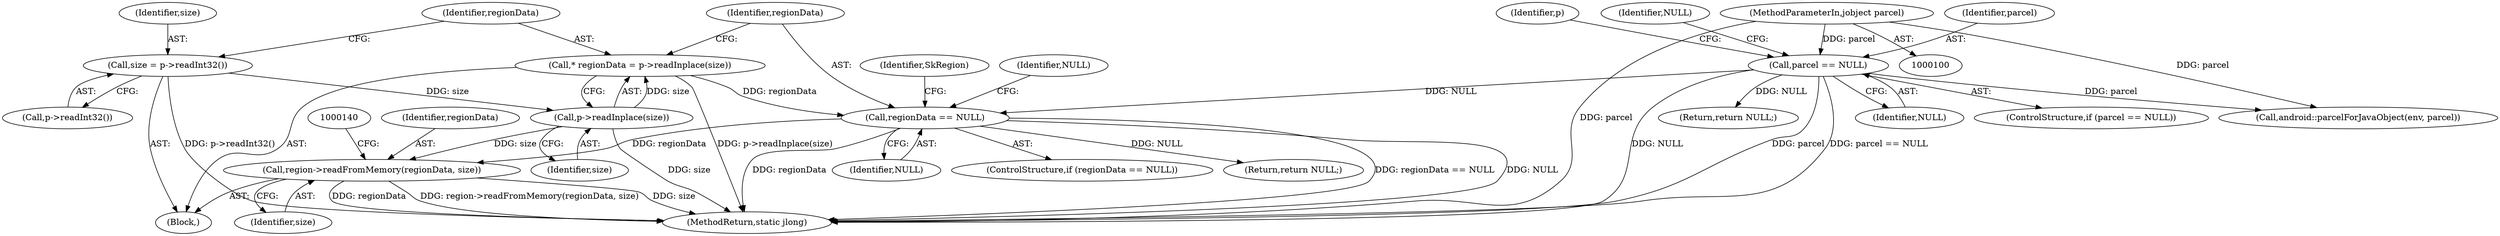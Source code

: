 digraph "1_Android_1e72dc7a3074cd0b44d89afbf39bbf5000ef7cc3@API" {
"1000135" [label="(Call,region->readFromMemory(regionData, size))"];
"1000128" [label="(Call,regionData == NULL)"];
"1000123" [label="(Call,* regionData = p->readInplace(size))"];
"1000125" [label="(Call,p->readInplace(size))"];
"1000119" [label="(Call,size = p->readInt32())"];
"1000106" [label="(Call,parcel == NULL)"];
"1000103" [label="(MethodParameterIn,jobject parcel)"];
"1000123" [label="(Call,* regionData = p->readInplace(size))"];
"1000127" [label="(ControlStructure,if (regionData == NULL))"];
"1000136" [label="(Identifier,regionData)"];
"1000107" [label="(Identifier,parcel)"];
"1000121" [label="(Call,p->readInt32())"];
"1000129" [label="(Identifier,regionData)"];
"1000126" [label="(Identifier,size)"];
"1000114" [label="(Identifier,p)"];
"1000124" [label="(Identifier,regionData)"];
"1000125" [label="(Call,p->readInplace(size))"];
"1000142" [label="(MethodReturn,static jlong)"];
"1000105" [label="(ControlStructure,if (parcel == NULL))"];
"1000110" [label="(Return,return NULL;)"];
"1000137" [label="(Identifier,size)"];
"1000133" [label="(Identifier,NULL)"];
"1000134" [label="(Identifier,SkRegion)"];
"1000119" [label="(Call,size = p->readInt32())"];
"1000115" [label="(Call,android::parcelForJavaObject(env, parcel))"];
"1000128" [label="(Call,regionData == NULL)"];
"1000135" [label="(Call,region->readFromMemory(regionData, size))"];
"1000111" [label="(Identifier,NULL)"];
"1000108" [label="(Identifier,NULL)"];
"1000104" [label="(Block,)"];
"1000120" [label="(Identifier,size)"];
"1000106" [label="(Call,parcel == NULL)"];
"1000132" [label="(Return,return NULL;)"];
"1000130" [label="(Identifier,NULL)"];
"1000103" [label="(MethodParameterIn,jobject parcel)"];
"1000135" -> "1000104"  [label="AST: "];
"1000135" -> "1000137"  [label="CFG: "];
"1000136" -> "1000135"  [label="AST: "];
"1000137" -> "1000135"  [label="AST: "];
"1000140" -> "1000135"  [label="CFG: "];
"1000135" -> "1000142"  [label="DDG: regionData"];
"1000135" -> "1000142"  [label="DDG: region->readFromMemory(regionData, size)"];
"1000135" -> "1000142"  [label="DDG: size"];
"1000128" -> "1000135"  [label="DDG: regionData"];
"1000125" -> "1000135"  [label="DDG: size"];
"1000128" -> "1000127"  [label="AST: "];
"1000128" -> "1000130"  [label="CFG: "];
"1000129" -> "1000128"  [label="AST: "];
"1000130" -> "1000128"  [label="AST: "];
"1000133" -> "1000128"  [label="CFG: "];
"1000134" -> "1000128"  [label="CFG: "];
"1000128" -> "1000142"  [label="DDG: regionData == NULL"];
"1000128" -> "1000142"  [label="DDG: NULL"];
"1000128" -> "1000142"  [label="DDG: regionData"];
"1000123" -> "1000128"  [label="DDG: regionData"];
"1000106" -> "1000128"  [label="DDG: NULL"];
"1000128" -> "1000132"  [label="DDG: NULL"];
"1000123" -> "1000104"  [label="AST: "];
"1000123" -> "1000125"  [label="CFG: "];
"1000124" -> "1000123"  [label="AST: "];
"1000125" -> "1000123"  [label="AST: "];
"1000129" -> "1000123"  [label="CFG: "];
"1000123" -> "1000142"  [label="DDG: p->readInplace(size)"];
"1000125" -> "1000123"  [label="DDG: size"];
"1000125" -> "1000126"  [label="CFG: "];
"1000126" -> "1000125"  [label="AST: "];
"1000125" -> "1000142"  [label="DDG: size"];
"1000119" -> "1000125"  [label="DDG: size"];
"1000119" -> "1000104"  [label="AST: "];
"1000119" -> "1000121"  [label="CFG: "];
"1000120" -> "1000119"  [label="AST: "];
"1000121" -> "1000119"  [label="AST: "];
"1000124" -> "1000119"  [label="CFG: "];
"1000119" -> "1000142"  [label="DDG: p->readInt32()"];
"1000106" -> "1000105"  [label="AST: "];
"1000106" -> "1000108"  [label="CFG: "];
"1000107" -> "1000106"  [label="AST: "];
"1000108" -> "1000106"  [label="AST: "];
"1000111" -> "1000106"  [label="CFG: "];
"1000114" -> "1000106"  [label="CFG: "];
"1000106" -> "1000142"  [label="DDG: NULL"];
"1000106" -> "1000142"  [label="DDG: parcel"];
"1000106" -> "1000142"  [label="DDG: parcel == NULL"];
"1000103" -> "1000106"  [label="DDG: parcel"];
"1000106" -> "1000110"  [label="DDG: NULL"];
"1000106" -> "1000115"  [label="DDG: parcel"];
"1000103" -> "1000100"  [label="AST: "];
"1000103" -> "1000142"  [label="DDG: parcel"];
"1000103" -> "1000115"  [label="DDG: parcel"];
}
